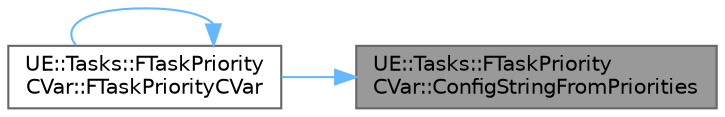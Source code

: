 digraph "UE::Tasks::FTaskPriorityCVar::ConfigStringFromPriorities"
{
 // INTERACTIVE_SVG=YES
 // LATEX_PDF_SIZE
  bgcolor="transparent";
  edge [fontname=Helvetica,fontsize=10,labelfontname=Helvetica,labelfontsize=10];
  node [fontname=Helvetica,fontsize=10,shape=box,height=0.2,width=0.4];
  rankdir="RL";
  Node1 [id="Node000001",label="UE::Tasks::FTaskPriority\lCVar::ConfigStringFromPriorities",height=0.2,width=0.4,color="gray40", fillcolor="grey60", style="filled", fontcolor="black",tooltip=" "];
  Node1 -> Node2 [id="edge1_Node000001_Node000002",dir="back",color="steelblue1",style="solid",tooltip=" "];
  Node2 [id="Node000002",label="UE::Tasks::FTaskPriority\lCVar::FTaskPriorityCVar",height=0.2,width=0.4,color="grey40", fillcolor="white", style="filled",URL="$df/d1f/classUE_1_1Tasks_1_1FTaskPriorityCVar.html#abf92b75359d176803c66cd619e4a5ad7",tooltip=" "];
  Node2 -> Node2 [id="edge2_Node000002_Node000002",dir="back",color="steelblue1",style="solid",tooltip=" "];
}
